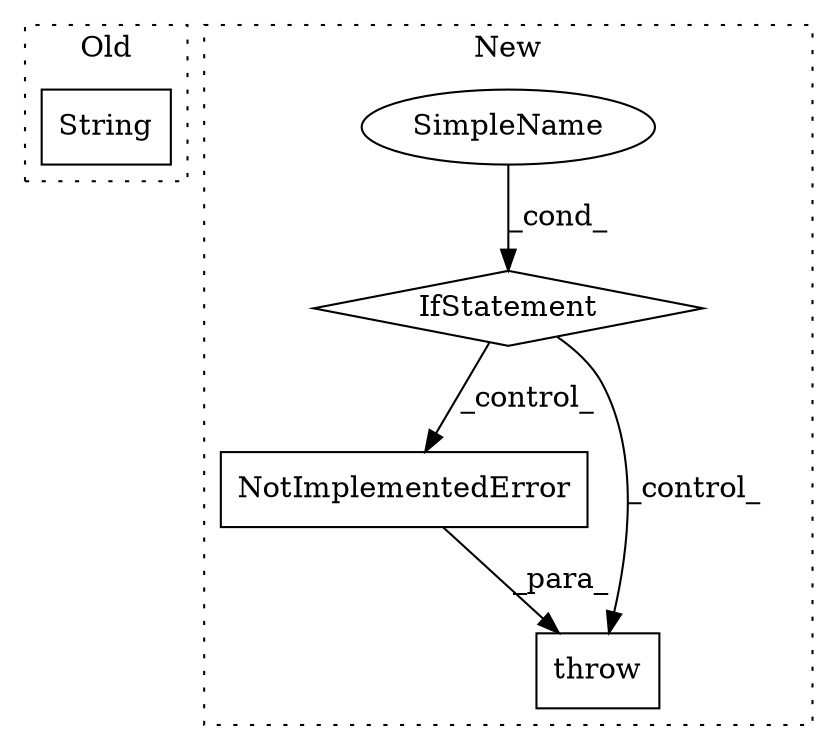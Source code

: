 digraph G {
subgraph cluster0 {
1 [label="String" a="32" s="1263,1280" l="7,1" shape="box"];
label = "Old";
style="dotted";
}
subgraph cluster1 {
2 [label="NotImplementedError" a="32" s="1333" l="21" shape="box"];
3 [label="throw" a="53" s="1327" l="6" shape="box"];
4 [label="SimpleName" a="42" s="" l="" shape="ellipse"];
5 [label="IfStatement" a="25" s="629,654" l="4,2" shape="diamond"];
label = "New";
style="dotted";
}
2 -> 3 [label="_para_"];
4 -> 5 [label="_cond_"];
5 -> 3 [label="_control_"];
5 -> 2 [label="_control_"];
}